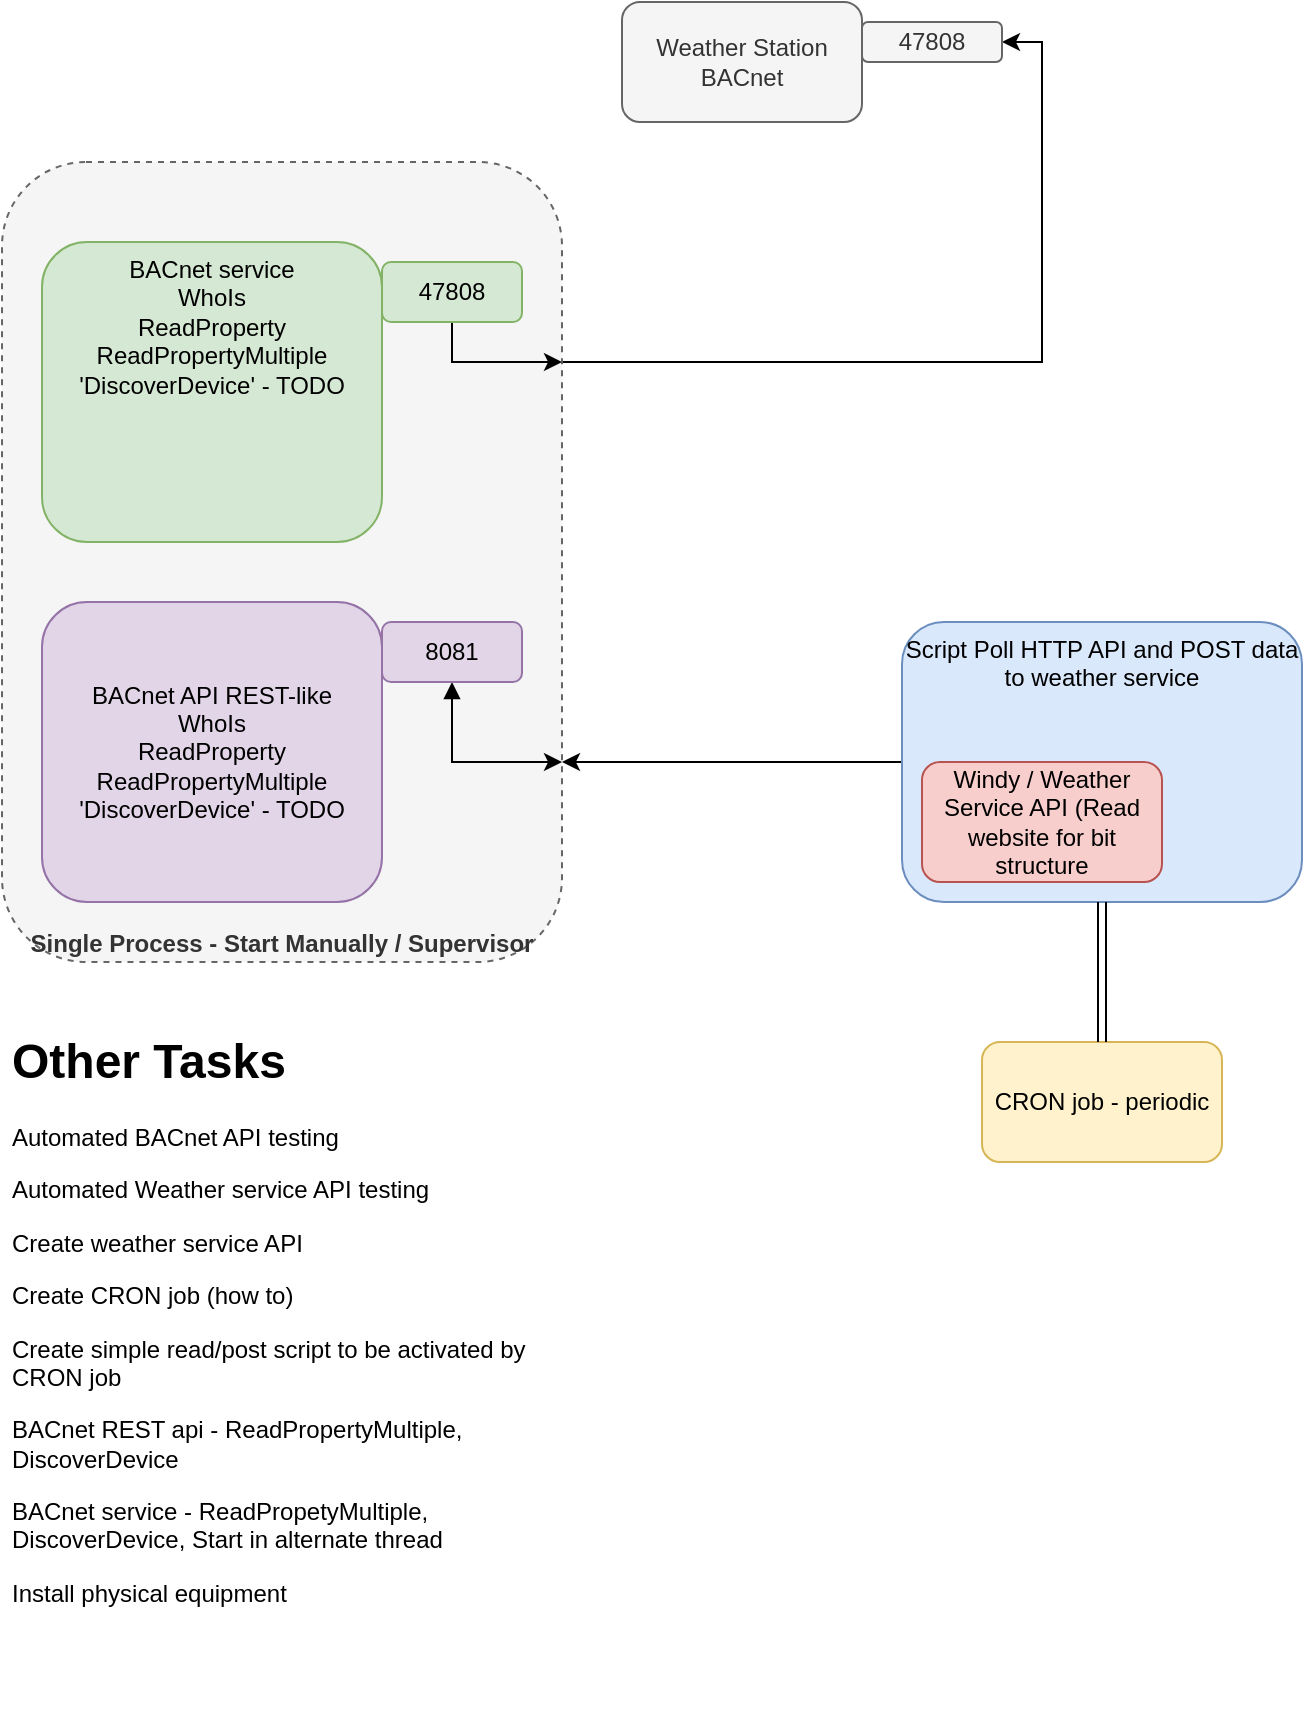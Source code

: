 <mxfile version="12.4.2" type="device" pages="1"><diagram id="yeXHRHuZ__-nmaQwkKeP" name="Page-1"><mxGraphModel dx="1086" dy="806" grid="1" gridSize="10" guides="1" tooltips="1" connect="1" arrows="1" fold="1" page="1" pageScale="1" pageWidth="850" pageHeight="1100" math="0" shadow="0"><root><mxCell id="0"/><mxCell id="1" value="Services" parent="0"/><mxCell id="9FjwP04Mol88gw9lS-g7-16" style="edgeStyle=orthogonalEdgeStyle;rounded=0;orthogonalLoop=1;jettySize=auto;html=1;exitX=0;exitY=0.25;exitDx=0;exitDy=0;entryX=1;entryY=0.75;entryDx=0;entryDy=0;" edge="1" parent="1" source="9FjwP04Mol88gw9lS-g7-9" target="9FjwP04Mol88gw9lS-g7-7"><mxGeometry relative="1" as="geometry"><Array as="points"><mxPoint x="520" y="410"/></Array></mxGeometry></mxCell><mxCell id="9FjwP04Mol88gw9lS-g7-9" value="Script Poll HTTP API and POST data to weather service" style="rounded=1;whiteSpace=wrap;html=1;verticalAlign=top;fillColor=#dae8fc;strokeColor=#6c8ebf;" vertex="1" parent="1"><mxGeometry x="520" y="340" width="200" height="140" as="geometry"/></mxCell><mxCell id="9FjwP04Mol88gw9lS-g7-14" style="edgeStyle=orthogonalEdgeStyle;rounded=0;orthogonalLoop=1;jettySize=auto;html=1;exitX=1;exitY=0.25;exitDx=0;exitDy=0;entryX=1;entryY=0.5;entryDx=0;entryDy=0;" edge="1" parent="1" source="9FjwP04Mol88gw9lS-g7-7" target="9FjwP04Mol88gw9lS-g7-13"><mxGeometry relative="1" as="geometry"/></mxCell><mxCell id="9FjwP04Mol88gw9lS-g7-7" value="Single Process - Start Manually / Supervisor" style="rounded=1;whiteSpace=wrap;html=1;fillColor=#f5f5f5;strokeColor=#666666;fontColor=#333333;dashed=1;verticalAlign=bottom;fontStyle=1" vertex="1" parent="1"><mxGeometry x="70" y="110" width="280" height="400" as="geometry"/></mxCell><mxCell id="9FjwP04Mol88gw9lS-g7-1" value="BACnet service&lt;br&gt;WhoIs&lt;br&gt;ReadProperty&lt;br&gt;ReadPropertyMultiple&lt;br&gt;'DiscoverDevice' - TODO" style="rounded=1;whiteSpace=wrap;html=1;verticalAlign=top;fillColor=#d5e8d4;strokeColor=#82b366;" vertex="1" parent="1"><mxGeometry x="90" y="150" width="170" height="150" as="geometry"/></mxCell><mxCell id="9FjwP04Mol88gw9lS-g7-15" style="edgeStyle=orthogonalEdgeStyle;rounded=0;orthogonalLoop=1;jettySize=auto;html=1;exitX=0.5;exitY=1;exitDx=0;exitDy=0;entryX=1;entryY=0.25;entryDx=0;entryDy=0;" edge="1" parent="1" source="9FjwP04Mol88gw9lS-g7-2" target="9FjwP04Mol88gw9lS-g7-7"><mxGeometry relative="1" as="geometry"><mxPoint x="290" y="50" as="targetPoint"/></mxGeometry></mxCell><mxCell id="9FjwP04Mol88gw9lS-g7-2" value="47808" style="rounded=1;whiteSpace=wrap;html=1;fillColor=#d5e8d4;strokeColor=#82b366;" vertex="1" parent="1"><mxGeometry x="260" y="160" width="70" height="30" as="geometry"/></mxCell><mxCell id="9FjwP04Mol88gw9lS-g7-4" value="BACnet API REST-like&lt;br&gt;WhoIs&lt;br&gt;ReadProperty&lt;br&gt;ReadPropertyMultiple&lt;br&gt;'DiscoverDevice' - TODO" style="rounded=1;whiteSpace=wrap;html=1;fillColor=#e1d5e7;strokeColor=#9673a6;" vertex="1" parent="1"><mxGeometry x="90" y="330" width="170" height="150" as="geometry"/></mxCell><mxCell id="9FjwP04Mol88gw9lS-g7-17" style="rounded=0;orthogonalLoop=1;jettySize=auto;html=1;exitX=0.5;exitY=1;exitDx=0;exitDy=0;entryX=1;entryY=0.75;entryDx=0;entryDy=0;edgeStyle=orthogonalEdgeStyle;startArrow=block;startFill=1;" edge="1" parent="1" source="9FjwP04Mol88gw9lS-g7-5" target="9FjwP04Mol88gw9lS-g7-7"><mxGeometry relative="1" as="geometry"><Array as="points"><mxPoint x="295" y="410"/></Array></mxGeometry></mxCell><mxCell id="9FjwP04Mol88gw9lS-g7-5" value="8081" style="rounded=1;whiteSpace=wrap;html=1;fillColor=#e1d5e7;strokeColor=#9673a6;" vertex="1" parent="1"><mxGeometry x="260" y="340" width="70" height="30" as="geometry"/></mxCell><mxCell id="9FjwP04Mol88gw9lS-g7-6" value="Windy / Weather Service API (Read website for bit structure" style="rounded=1;whiteSpace=wrap;html=1;fillColor=#f8cecc;strokeColor=#b85450;" vertex="1" parent="1"><mxGeometry x="530" y="410" width="120" height="60" as="geometry"/></mxCell><mxCell id="9FjwP04Mol88gw9lS-g7-8" value="CRON job - periodic" style="rounded=1;whiteSpace=wrap;html=1;fillColor=#fff2cc;strokeColor=#d6b656;" vertex="1" parent="1"><mxGeometry x="560" y="550" width="120" height="60" as="geometry"/></mxCell><mxCell id="9FjwP04Mol88gw9lS-g7-11" value="" style="shape=link;html=1;exitX=0.5;exitY=0;exitDx=0;exitDy=0;entryX=0.5;entryY=1;entryDx=0;entryDy=0;" edge="1" parent="1" source="9FjwP04Mol88gw9lS-g7-8" target="9FjwP04Mol88gw9lS-g7-9"><mxGeometry width="50" height="50" relative="1" as="geometry"><mxPoint x="700" y="540" as="sourcePoint"/><mxPoint x="750" y="490" as="targetPoint"/></mxGeometry></mxCell><mxCell id="9FjwP04Mol88gw9lS-g7-12" value="Weather Station BACnet" style="rounded=1;whiteSpace=wrap;html=1;fillColor=#f5f5f5;strokeColor=#666666;fontColor=#333333;" vertex="1" parent="1"><mxGeometry x="380" y="30" width="120" height="60" as="geometry"/></mxCell><mxCell id="9FjwP04Mol88gw9lS-g7-13" value="47808" style="rounded=1;whiteSpace=wrap;html=1;fillColor=#f5f5f5;strokeColor=#666666;fontColor=#333333;" vertex="1" parent="1"><mxGeometry x="500" y="40" width="70" height="20" as="geometry"/></mxCell><mxCell id="9FjwP04Mol88gw9lS-g7-20" value="&lt;h1&gt;Other Tasks&lt;/h1&gt;&lt;p&gt;Automated BACnet API testing&lt;/p&gt;&lt;p&gt;Automated Weather service API testing&lt;/p&gt;&lt;p&gt;Create weather service API&lt;/p&gt;&lt;p&gt;Create CRON job (how to)&lt;/p&gt;&lt;p&gt;Create simple read/post script to be activated by CRON job&lt;/p&gt;&lt;p&gt;BACnet REST api - ReadPropertyMultiple, DiscoverDevice&lt;/p&gt;&lt;p&gt;BACnet service - ReadPropetyMultiple, DiscoverDevice, Start in alternate thread&lt;/p&gt;&lt;p&gt;Install physical equipment&lt;/p&gt;" style="text;html=1;strokeColor=none;fillColor=none;spacing=5;spacingTop=-20;whiteSpace=wrap;overflow=hidden;rounded=0;" vertex="1" parent="1"><mxGeometry x="70" y="540" width="280" height="350" as="geometry"/></mxCell><mxCell id="9FjwP04Mol88gw9lS-g7-3" value="Ports" style="locked=1;" parent="0"/></root></mxGraphModel></diagram></mxfile>